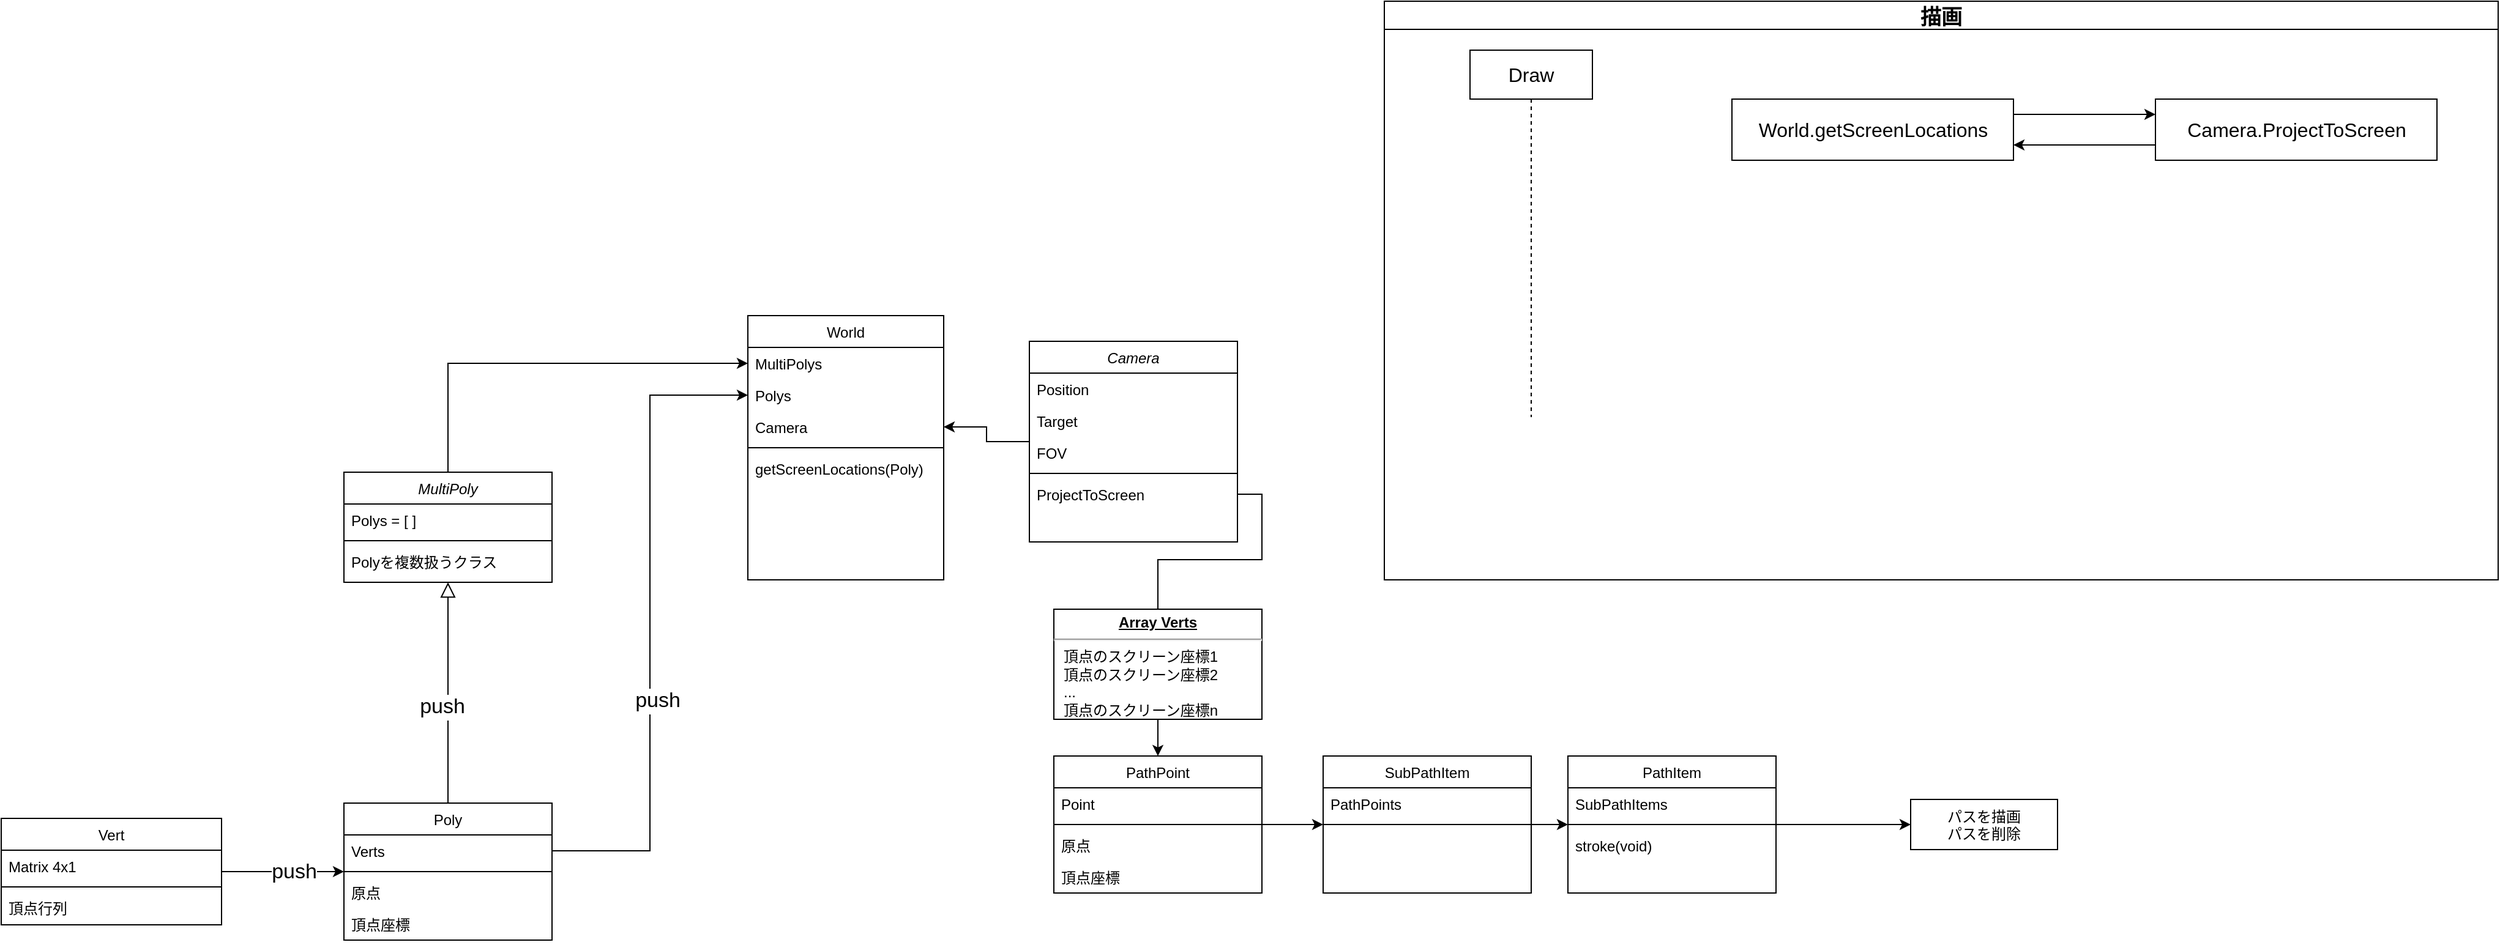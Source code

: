 <mxfile version="18.0.2" type="device"><diagram id="C5RBs43oDa-KdzZeNtuy" name="Page-1"><mxGraphModel dx="1778" dy="993" grid="1" gridSize="10" guides="1" tooltips="1" connect="1" arrows="1" fold="1" page="1" pageScale="1" pageWidth="827" pageHeight="1169" math="0" shadow="0"><root><mxCell id="WIyWlLk6GJQsqaUBKTNV-0"/><mxCell id="WIyWlLk6GJQsqaUBKTNV-1" parent="WIyWlLk6GJQsqaUBKTNV-0"/><mxCell id="6_cbF8BCBSdFCutBc42U-63" style="edgeStyle=orthogonalEdgeStyle;rounded=0;orthogonalLoop=1;jettySize=auto;html=1;fontSize=17;endArrow=classic;endFill=1;" edge="1" parent="WIyWlLk6GJQsqaUBKTNV-1" source="zkfFHV4jXpPFQw0GAbJ--0" target="zkfFHV4jXpPFQw0GAbJ--18"><mxGeometry relative="1" as="geometry"/></mxCell><mxCell id="zkfFHV4jXpPFQw0GAbJ--0" value="MultiPoly" style="swimlane;fontStyle=2;align=center;verticalAlign=top;childLayout=stackLayout;horizontal=1;startSize=26;horizontalStack=0;resizeParent=1;resizeLast=0;collapsible=1;marginBottom=0;rounded=0;shadow=0;strokeWidth=1;" parent="WIyWlLk6GJQsqaUBKTNV-1" vertex="1"><mxGeometry x="590" y="448" width="170" height="90" as="geometry"><mxRectangle x="220" y="120" width="160" height="26" as="alternateBounds"/></mxGeometry></mxCell><mxCell id="zkfFHV4jXpPFQw0GAbJ--1" value="Polys = [ ]" style="text;align=left;verticalAlign=top;spacingLeft=4;spacingRight=4;overflow=hidden;rotatable=0;points=[[0,0.5],[1,0.5]];portConstraint=eastwest;" parent="zkfFHV4jXpPFQw0GAbJ--0" vertex="1"><mxGeometry y="26" width="170" height="26" as="geometry"/></mxCell><mxCell id="zkfFHV4jXpPFQw0GAbJ--4" value="" style="line;html=1;strokeWidth=1;align=left;verticalAlign=middle;spacingTop=-1;spacingLeft=3;spacingRight=3;rotatable=0;labelPosition=right;points=[];portConstraint=eastwest;" parent="zkfFHV4jXpPFQw0GAbJ--0" vertex="1"><mxGeometry y="52" width="170" height="8" as="geometry"/></mxCell><mxCell id="6_cbF8BCBSdFCutBc42U-1" value="Polyを複数扱うクラス" style="text;align=left;verticalAlign=top;spacingLeft=4;spacingRight=4;overflow=hidden;rotatable=0;points=[[0,0.5],[1,0.5]];portConstraint=eastwest;rounded=0;shadow=0;html=0;" vertex="1" parent="zkfFHV4jXpPFQw0GAbJ--0"><mxGeometry y="60" width="170" height="26" as="geometry"/></mxCell><mxCell id="zkfFHV4jXpPFQw0GAbJ--13" value="Poly" style="swimlane;fontStyle=0;align=center;verticalAlign=top;childLayout=stackLayout;horizontal=1;startSize=26;horizontalStack=0;resizeParent=1;resizeLast=0;collapsible=1;marginBottom=0;rounded=0;shadow=0;strokeWidth=1;" parent="WIyWlLk6GJQsqaUBKTNV-1" vertex="1"><mxGeometry x="590" y="718.5" width="170" height="112" as="geometry"><mxRectangle x="340" y="380" width="170" height="26" as="alternateBounds"/></mxGeometry></mxCell><mxCell id="zkfFHV4jXpPFQw0GAbJ--14" value="Verts" style="text;align=left;verticalAlign=top;spacingLeft=4;spacingRight=4;overflow=hidden;rotatable=0;points=[[0,0.5],[1,0.5]];portConstraint=eastwest;" parent="zkfFHV4jXpPFQw0GAbJ--13" vertex="1"><mxGeometry y="26" width="170" height="26" as="geometry"/></mxCell><mxCell id="zkfFHV4jXpPFQw0GAbJ--15" value="" style="line;html=1;strokeWidth=1;align=left;verticalAlign=middle;spacingTop=-1;spacingLeft=3;spacingRight=3;rotatable=0;labelPosition=right;points=[];portConstraint=eastwest;" parent="zkfFHV4jXpPFQw0GAbJ--13" vertex="1"><mxGeometry y="52" width="170" height="8" as="geometry"/></mxCell><mxCell id="6_cbF8BCBSdFCutBc42U-4" value="原点" style="text;align=left;verticalAlign=top;spacingLeft=4;spacingRight=4;overflow=hidden;rotatable=0;points=[[0,0.5],[1,0.5]];portConstraint=eastwest;" vertex="1" parent="zkfFHV4jXpPFQw0GAbJ--13"><mxGeometry y="60" width="170" height="26" as="geometry"/></mxCell><mxCell id="6_cbF8BCBSdFCutBc42U-3" value="頂点座標" style="text;align=left;verticalAlign=top;spacingLeft=4;spacingRight=4;overflow=hidden;rotatable=0;points=[[0,0.5],[1,0.5]];portConstraint=eastwest;" vertex="1" parent="zkfFHV4jXpPFQw0GAbJ--13"><mxGeometry y="86" width="170" height="26" as="geometry"/></mxCell><mxCell id="zkfFHV4jXpPFQw0GAbJ--16" value="" style="endArrow=block;endSize=10;endFill=0;shadow=0;strokeWidth=1;rounded=0;edgeStyle=elbowEdgeStyle;elbow=vertical;" parent="WIyWlLk6GJQsqaUBKTNV-1" source="zkfFHV4jXpPFQw0GAbJ--13" target="zkfFHV4jXpPFQw0GAbJ--0" edge="1"><mxGeometry width="160" relative="1" as="geometry"><mxPoint x="480" y="681" as="sourcePoint"/><mxPoint x="580" y="579" as="targetPoint"/></mxGeometry></mxCell><mxCell id="6_cbF8BCBSdFCutBc42U-35" value="push" style="edgeLabel;html=1;align=center;verticalAlign=middle;resizable=0;points=[];fontSize=17;" vertex="1" connectable="0" parent="zkfFHV4jXpPFQw0GAbJ--16"><mxGeometry x="-0.119" y="5" relative="1" as="geometry"><mxPoint y="1" as="offset"/></mxGeometry></mxCell><mxCell id="zkfFHV4jXpPFQw0GAbJ--17" value="World" style="swimlane;fontStyle=0;align=center;verticalAlign=top;childLayout=stackLayout;horizontal=1;startSize=26;horizontalStack=0;resizeParent=1;resizeLast=0;collapsible=1;marginBottom=0;rounded=0;shadow=0;strokeWidth=1;" parent="WIyWlLk6GJQsqaUBKTNV-1" vertex="1"><mxGeometry x="920" y="320" width="160" height="216" as="geometry"><mxRectangle x="550" y="140" width="160" height="26" as="alternateBounds"/></mxGeometry></mxCell><mxCell id="zkfFHV4jXpPFQw0GAbJ--18" value="MultiPolys" style="text;align=left;verticalAlign=top;spacingLeft=4;spacingRight=4;overflow=hidden;rotatable=0;points=[[0,0.5],[1,0.5]];portConstraint=eastwest;" parent="zkfFHV4jXpPFQw0GAbJ--17" vertex="1"><mxGeometry y="26" width="160" height="26" as="geometry"/></mxCell><mxCell id="6_cbF8BCBSdFCutBc42U-64" value="Polys" style="text;align=left;verticalAlign=top;spacingLeft=4;spacingRight=4;overflow=hidden;rotatable=0;points=[[0,0.5],[1,0.5]];portConstraint=eastwest;" vertex="1" parent="zkfFHV4jXpPFQw0GAbJ--17"><mxGeometry y="52" width="160" height="26" as="geometry"/></mxCell><mxCell id="6_cbF8BCBSdFCutBc42U-60" value="Camera" style="text;align=left;verticalAlign=top;spacingLeft=4;spacingRight=4;overflow=hidden;rotatable=0;points=[[0,0.5],[1,0.5]];portConstraint=eastwest;" vertex="1" parent="zkfFHV4jXpPFQw0GAbJ--17"><mxGeometry y="78" width="160" height="26" as="geometry"/></mxCell><mxCell id="zkfFHV4jXpPFQw0GAbJ--23" value="" style="line;html=1;strokeWidth=1;align=left;verticalAlign=middle;spacingTop=-1;spacingLeft=3;spacingRight=3;rotatable=0;labelPosition=right;points=[];portConstraint=eastwest;" parent="zkfFHV4jXpPFQw0GAbJ--17" vertex="1"><mxGeometry y="104" width="160" height="8" as="geometry"/></mxCell><mxCell id="zkfFHV4jXpPFQw0GAbJ--25" value="getScreenLocations(Poly)" style="text;align=left;verticalAlign=top;spacingLeft=4;spacingRight=4;overflow=hidden;rotatable=0;points=[[0,0.5],[1,0.5]];portConstraint=eastwest;" parent="zkfFHV4jXpPFQw0GAbJ--17" vertex="1"><mxGeometry y="112" width="160" height="26" as="geometry"/></mxCell><mxCell id="6_cbF8BCBSdFCutBc42U-10" style="edgeStyle=orthogonalEdgeStyle;rounded=0;orthogonalLoop=1;jettySize=auto;html=1;" edge="1" parent="WIyWlLk6GJQsqaUBKTNV-1" source="6_cbF8BCBSdFCutBc42U-5" target="zkfFHV4jXpPFQw0GAbJ--13"><mxGeometry relative="1" as="geometry"/></mxCell><mxCell id="6_cbF8BCBSdFCutBc42U-11" value="push" style="edgeLabel;html=1;align=center;verticalAlign=middle;resizable=0;points=[];fontSize=17;" vertex="1" connectable="0" parent="6_cbF8BCBSdFCutBc42U-10"><mxGeometry x="0.18" relative="1" as="geometry"><mxPoint as="offset"/></mxGeometry></mxCell><mxCell id="6_cbF8BCBSdFCutBc42U-5" value="Vert" style="swimlane;fontStyle=0;align=center;verticalAlign=top;childLayout=stackLayout;horizontal=1;startSize=26;horizontalStack=0;resizeParent=1;resizeLast=0;collapsible=1;marginBottom=0;rounded=0;shadow=0;strokeWidth=1;" vertex="1" parent="WIyWlLk6GJQsqaUBKTNV-1"><mxGeometry x="310" y="731" width="180" height="87" as="geometry"><mxRectangle x="340" y="380" width="170" height="26" as="alternateBounds"/></mxGeometry></mxCell><mxCell id="6_cbF8BCBSdFCutBc42U-6" value="Matrix 4x1" style="text;align=left;verticalAlign=top;spacingLeft=4;spacingRight=4;overflow=hidden;rotatable=0;points=[[0,0.5],[1,0.5]];portConstraint=eastwest;" vertex="1" parent="6_cbF8BCBSdFCutBc42U-5"><mxGeometry y="26" width="180" height="26" as="geometry"/></mxCell><mxCell id="6_cbF8BCBSdFCutBc42U-7" value="" style="line;html=1;strokeWidth=1;align=left;verticalAlign=middle;spacingTop=-1;spacingLeft=3;spacingRight=3;rotatable=0;labelPosition=right;points=[];portConstraint=eastwest;" vertex="1" parent="6_cbF8BCBSdFCutBc42U-5"><mxGeometry y="52" width="180" height="8" as="geometry"/></mxCell><mxCell id="6_cbF8BCBSdFCutBc42U-9" value="頂点行列" style="text;align=left;verticalAlign=top;spacingLeft=4;spacingRight=4;overflow=hidden;rotatable=0;points=[[0,0.5],[1,0.5]];portConstraint=eastwest;" vertex="1" parent="6_cbF8BCBSdFCutBc42U-5"><mxGeometry y="60" width="180" height="26" as="geometry"/></mxCell><mxCell id="6_cbF8BCBSdFCutBc42U-62" style="edgeStyle=orthogonalEdgeStyle;rounded=0;orthogonalLoop=1;jettySize=auto;html=1;fontSize=17;endArrow=classic;endFill=1;" edge="1" parent="WIyWlLk6GJQsqaUBKTNV-1" source="6_cbF8BCBSdFCutBc42U-15" target="6_cbF8BCBSdFCutBc42U-60"><mxGeometry relative="1" as="geometry"/></mxCell><mxCell id="6_cbF8BCBSdFCutBc42U-15" value="Camera" style="swimlane;fontStyle=2;align=center;verticalAlign=top;childLayout=stackLayout;horizontal=1;startSize=26;horizontalStack=0;resizeParent=1;resizeLast=0;collapsible=1;marginBottom=0;rounded=0;shadow=0;strokeWidth=1;" vertex="1" parent="WIyWlLk6GJQsqaUBKTNV-1"><mxGeometry x="1150" y="341" width="170" height="164" as="geometry"><mxRectangle x="220" y="120" width="160" height="26" as="alternateBounds"/></mxGeometry></mxCell><mxCell id="6_cbF8BCBSdFCutBc42U-16" value="Position" style="text;align=left;verticalAlign=top;spacingLeft=4;spacingRight=4;overflow=hidden;rotatable=0;points=[[0,0.5],[1,0.5]];portConstraint=eastwest;" vertex="1" parent="6_cbF8BCBSdFCutBc42U-15"><mxGeometry y="26" width="170" height="26" as="geometry"/></mxCell><mxCell id="6_cbF8BCBSdFCutBc42U-19" value="Target" style="text;align=left;verticalAlign=top;spacingLeft=4;spacingRight=4;overflow=hidden;rotatable=0;points=[[0,0.5],[1,0.5]];portConstraint=eastwest;" vertex="1" parent="6_cbF8BCBSdFCutBc42U-15"><mxGeometry y="52" width="170" height="26" as="geometry"/></mxCell><mxCell id="6_cbF8BCBSdFCutBc42U-20" value="FOV" style="text;align=left;verticalAlign=top;spacingLeft=4;spacingRight=4;overflow=hidden;rotatable=0;points=[[0,0.5],[1,0.5]];portConstraint=eastwest;" vertex="1" parent="6_cbF8BCBSdFCutBc42U-15"><mxGeometry y="78" width="170" height="26" as="geometry"/></mxCell><mxCell id="6_cbF8BCBSdFCutBc42U-17" value="" style="line;html=1;strokeWidth=1;align=left;verticalAlign=middle;spacingTop=-1;spacingLeft=3;spacingRight=3;rotatable=0;labelPosition=right;points=[];portConstraint=eastwest;" vertex="1" parent="6_cbF8BCBSdFCutBc42U-15"><mxGeometry y="104" width="170" height="8" as="geometry"/></mxCell><mxCell id="6_cbF8BCBSdFCutBc42U-21" value="ProjectToScreen" style="text;align=left;verticalAlign=top;spacingLeft=4;spacingRight=4;overflow=hidden;rotatable=0;points=[[0,0.5],[1,0.5]];portConstraint=eastwest;" vertex="1" parent="6_cbF8BCBSdFCutBc42U-15"><mxGeometry y="112" width="170" height="26" as="geometry"/></mxCell><mxCell id="6_cbF8BCBSdFCutBc42U-68" style="edgeStyle=orthogonalEdgeStyle;rounded=0;orthogonalLoop=1;jettySize=auto;html=1;fontSize=17;endArrow=classic;endFill=1;" edge="1" parent="WIyWlLk6GJQsqaUBKTNV-1" source="6_cbF8BCBSdFCutBc42U-45" target="6_cbF8BCBSdFCutBc42U-54"><mxGeometry relative="1" as="geometry"/></mxCell><mxCell id="6_cbF8BCBSdFCutBc42U-45" value="PathPoint" style="swimlane;fontStyle=0;align=center;verticalAlign=top;childLayout=stackLayout;horizontal=1;startSize=26;horizontalStack=0;resizeParent=1;resizeLast=0;collapsible=1;marginBottom=0;rounded=0;shadow=0;strokeWidth=1;" vertex="1" parent="WIyWlLk6GJQsqaUBKTNV-1"><mxGeometry x="1170" y="680" width="170" height="112" as="geometry"><mxRectangle x="340" y="380" width="170" height="26" as="alternateBounds"/></mxGeometry></mxCell><mxCell id="6_cbF8BCBSdFCutBc42U-46" value="Point" style="text;align=left;verticalAlign=top;spacingLeft=4;spacingRight=4;overflow=hidden;rotatable=0;points=[[0,0.5],[1,0.5]];portConstraint=eastwest;" vertex="1" parent="6_cbF8BCBSdFCutBc42U-45"><mxGeometry y="26" width="170" height="26" as="geometry"/></mxCell><mxCell id="6_cbF8BCBSdFCutBc42U-47" value="" style="line;html=1;strokeWidth=1;align=left;verticalAlign=middle;spacingTop=-1;spacingLeft=3;spacingRight=3;rotatable=0;labelPosition=right;points=[];portConstraint=eastwest;" vertex="1" parent="6_cbF8BCBSdFCutBc42U-45"><mxGeometry y="52" width="170" height="8" as="geometry"/></mxCell><mxCell id="6_cbF8BCBSdFCutBc42U-48" value="原点" style="text;align=left;verticalAlign=top;spacingLeft=4;spacingRight=4;overflow=hidden;rotatable=0;points=[[0,0.5],[1,0.5]];portConstraint=eastwest;" vertex="1" parent="6_cbF8BCBSdFCutBc42U-45"><mxGeometry y="60" width="170" height="26" as="geometry"/></mxCell><mxCell id="6_cbF8BCBSdFCutBc42U-49" value="頂点座標" style="text;align=left;verticalAlign=top;spacingLeft=4;spacingRight=4;overflow=hidden;rotatable=0;points=[[0,0.5],[1,0.5]];portConstraint=eastwest;" vertex="1" parent="6_cbF8BCBSdFCutBc42U-45"><mxGeometry y="86" width="170" height="26" as="geometry"/></mxCell><mxCell id="6_cbF8BCBSdFCutBc42U-53" style="edgeStyle=orthogonalEdgeStyle;rounded=0;orthogonalLoop=1;jettySize=auto;html=1;entryX=0.5;entryY=0;entryDx=0;entryDy=0;fontSize=17;endArrow=classic;endFill=1;" edge="1" parent="WIyWlLk6GJQsqaUBKTNV-1" source="6_cbF8BCBSdFCutBc42U-50" target="6_cbF8BCBSdFCutBc42U-45"><mxGeometry relative="1" as="geometry"/></mxCell><mxCell id="6_cbF8BCBSdFCutBc42U-50" value="&lt;p style=&quot;margin:0px;margin-top:4px;text-align:center;text-decoration:underline;&quot;&gt;&lt;b&gt;Array Verts&lt;/b&gt;&lt;/p&gt;&lt;hr&gt;&lt;p style=&quot;margin:0px;margin-left:8px;&quot;&gt;頂点のスクリーン座標1&lt;/p&gt;&lt;p style=&quot;margin:0px;margin-left:8px;&quot;&gt;頂点のスクリーン座標2&lt;br&gt;&lt;/p&gt;&lt;p style=&quot;margin:0px;margin-left:8px;&quot;&gt;...&lt;/p&gt;&lt;p style=&quot;margin:0px;margin-left:8px;&quot;&gt;頂点のスクリーン座標n&lt;br&gt;&lt;/p&gt;" style="verticalAlign=top;align=left;overflow=fill;fontSize=12;fontFamily=Helvetica;html=1;" vertex="1" parent="WIyWlLk6GJQsqaUBKTNV-1"><mxGeometry x="1170" y="560" width="170" height="90" as="geometry"/></mxCell><mxCell id="6_cbF8BCBSdFCutBc42U-51" value="" style="edgeStyle=orthogonalEdgeStyle;rounded=0;orthogonalLoop=1;jettySize=auto;html=1;fontSize=17;endArrow=none;endFill=1;" edge="1" parent="WIyWlLk6GJQsqaUBKTNV-1" source="6_cbF8BCBSdFCutBc42U-21" target="6_cbF8BCBSdFCutBc42U-50"><mxGeometry relative="1" as="geometry"><mxPoint x="1250.0" y="630.0" as="targetPoint"/><mxPoint x="1220" y="500.947" as="sourcePoint"/></mxGeometry></mxCell><mxCell id="6_cbF8BCBSdFCutBc42U-74" style="edgeStyle=orthogonalEdgeStyle;rounded=0;orthogonalLoop=1;jettySize=auto;html=1;fontSize=17;endArrow=classic;endFill=1;" edge="1" parent="WIyWlLk6GJQsqaUBKTNV-1" source="6_cbF8BCBSdFCutBc42U-54" target="6_cbF8BCBSdFCutBc42U-69"><mxGeometry relative="1" as="geometry"/></mxCell><mxCell id="6_cbF8BCBSdFCutBc42U-54" value="SubPathItem" style="swimlane;fontStyle=0;align=center;verticalAlign=top;childLayout=stackLayout;horizontal=1;startSize=26;horizontalStack=0;resizeParent=1;resizeLast=0;collapsible=1;marginBottom=0;rounded=0;shadow=0;strokeWidth=1;" vertex="1" parent="WIyWlLk6GJQsqaUBKTNV-1"><mxGeometry x="1390" y="680" width="170" height="112" as="geometry"><mxRectangle x="340" y="380" width="170" height="26" as="alternateBounds"/></mxGeometry></mxCell><mxCell id="6_cbF8BCBSdFCutBc42U-55" value="PathPoints" style="text;align=left;verticalAlign=top;spacingLeft=4;spacingRight=4;overflow=hidden;rotatable=0;points=[[0,0.5],[1,0.5]];portConstraint=eastwest;" vertex="1" parent="6_cbF8BCBSdFCutBc42U-54"><mxGeometry y="26" width="170" height="26" as="geometry"/></mxCell><mxCell id="6_cbF8BCBSdFCutBc42U-56" value="" style="line;html=1;strokeWidth=1;align=left;verticalAlign=middle;spacingTop=-1;spacingLeft=3;spacingRight=3;rotatable=0;labelPosition=right;points=[];portConstraint=eastwest;" vertex="1" parent="6_cbF8BCBSdFCutBc42U-54"><mxGeometry y="52" width="170" height="8" as="geometry"/></mxCell><mxCell id="6_cbF8BCBSdFCutBc42U-65" style="edgeStyle=orthogonalEdgeStyle;rounded=0;orthogonalLoop=1;jettySize=auto;html=1;fontSize=17;endArrow=classic;endFill=1;" edge="1" parent="WIyWlLk6GJQsqaUBKTNV-1" source="zkfFHV4jXpPFQw0GAbJ--14" target="6_cbF8BCBSdFCutBc42U-64"><mxGeometry relative="1" as="geometry"/></mxCell><mxCell id="6_cbF8BCBSdFCutBc42U-66" value="push" style="edgeLabel;html=1;align=center;verticalAlign=middle;resizable=0;points=[];fontSize=17;" vertex="1" connectable="0" parent="6_cbF8BCBSdFCutBc42U-65"><mxGeometry x="-0.239" y="-6" relative="1" as="geometry"><mxPoint as="offset"/></mxGeometry></mxCell><mxCell id="6_cbF8BCBSdFCutBc42U-76" value="" style="edgeStyle=orthogonalEdgeStyle;rounded=0;orthogonalLoop=1;jettySize=auto;html=1;fontSize=17;endArrow=classic;endFill=1;" edge="1" parent="WIyWlLk6GJQsqaUBKTNV-1" source="6_cbF8BCBSdFCutBc42U-69" target="6_cbF8BCBSdFCutBc42U-75"><mxGeometry relative="1" as="geometry"/></mxCell><mxCell id="6_cbF8BCBSdFCutBc42U-69" value="PathItem" style="swimlane;fontStyle=0;align=center;verticalAlign=top;childLayout=stackLayout;horizontal=1;startSize=26;horizontalStack=0;resizeParent=1;resizeLast=0;collapsible=1;marginBottom=0;rounded=0;shadow=0;strokeWidth=1;" vertex="1" parent="WIyWlLk6GJQsqaUBKTNV-1"><mxGeometry x="1590" y="680" width="170" height="112" as="geometry"><mxRectangle x="340" y="380" width="170" height="26" as="alternateBounds"/></mxGeometry></mxCell><mxCell id="6_cbF8BCBSdFCutBc42U-70" value="SubPathItems" style="text;align=left;verticalAlign=top;spacingLeft=4;spacingRight=4;overflow=hidden;rotatable=0;points=[[0,0.5],[1,0.5]];portConstraint=eastwest;" vertex="1" parent="6_cbF8BCBSdFCutBc42U-69"><mxGeometry y="26" width="170" height="26" as="geometry"/></mxCell><mxCell id="6_cbF8BCBSdFCutBc42U-71" value="" style="line;html=1;strokeWidth=1;align=left;verticalAlign=middle;spacingTop=-1;spacingLeft=3;spacingRight=3;rotatable=0;labelPosition=right;points=[];portConstraint=eastwest;" vertex="1" parent="6_cbF8BCBSdFCutBc42U-69"><mxGeometry y="52" width="170" height="8" as="geometry"/></mxCell><mxCell id="6_cbF8BCBSdFCutBc42U-73" value="stroke(void)" style="text;align=left;verticalAlign=top;spacingLeft=4;spacingRight=4;overflow=hidden;rotatable=0;points=[[0,0.5],[1,0.5]];portConstraint=eastwest;" vertex="1" parent="6_cbF8BCBSdFCutBc42U-69"><mxGeometry y="60" width="170" height="26" as="geometry"/></mxCell><mxCell id="6_cbF8BCBSdFCutBc42U-75" value="パスを描画&lt;br&gt;パスを削除" style="whiteSpace=wrap;html=1;verticalAlign=top;fontStyle=0;startSize=26;rounded=0;shadow=0;strokeWidth=1;" vertex="1" parent="WIyWlLk6GJQsqaUBKTNV-1"><mxGeometry x="1870" y="715.5" width="120" height="41" as="geometry"/></mxCell><mxCell id="6_cbF8BCBSdFCutBc42U-109" value="描画" style="swimlane;fontSize=17;" vertex="1" parent="WIyWlLk6GJQsqaUBKTNV-1"><mxGeometry x="1440" y="63" width="910" height="473" as="geometry"/></mxCell><mxCell id="6_cbF8BCBSdFCutBc42U-123" style="edgeStyle=orthogonalEdgeStyle;rounded=0;orthogonalLoop=1;jettySize=auto;html=1;exitX=1;exitY=0.25;exitDx=0;exitDy=0;entryX=0;entryY=0.25;entryDx=0;entryDy=0;fontSize=16;endArrow=classic;endFill=1;" edge="1" parent="6_cbF8BCBSdFCutBc42U-109" source="6_cbF8BCBSdFCutBc42U-114" target="6_cbF8BCBSdFCutBc42U-119"><mxGeometry relative="1" as="geometry"/></mxCell><mxCell id="6_cbF8BCBSdFCutBc42U-114" value="&lt;font style=&quot;font-size: 16px;&quot;&gt;World.&lt;span style=&quot;text-align: left; font-size: 16px;&quot;&gt;getScreenLocations&lt;/span&gt;&lt;/font&gt;" style="html=1;fontSize=16;" vertex="1" parent="6_cbF8BCBSdFCutBc42U-109"><mxGeometry x="284" y="80" width="230" height="50" as="geometry"/></mxCell><mxCell id="6_cbF8BCBSdFCutBc42U-117" value="Draw" style="shape=umlLifeline;perimeter=lifelinePerimeter;whiteSpace=wrap;html=1;container=1;collapsible=0;recursiveResize=0;outlineConnect=0;fontSize=16;" vertex="1" parent="6_cbF8BCBSdFCutBc42U-109"><mxGeometry x="70" y="40" width="100" height="300" as="geometry"/></mxCell><mxCell id="6_cbF8BCBSdFCutBc42U-124" style="edgeStyle=orthogonalEdgeStyle;rounded=0;orthogonalLoop=1;jettySize=auto;html=1;exitX=0;exitY=0.75;exitDx=0;exitDy=0;entryX=1;entryY=0.75;entryDx=0;entryDy=0;fontSize=16;endArrow=classic;endFill=1;" edge="1" parent="6_cbF8BCBSdFCutBc42U-109" source="6_cbF8BCBSdFCutBc42U-119" target="6_cbF8BCBSdFCutBc42U-114"><mxGeometry relative="1" as="geometry"/></mxCell><mxCell id="6_cbF8BCBSdFCutBc42U-119" value="Camera.ProjectToScreen" style="html=1;fontSize=16;" vertex="1" parent="6_cbF8BCBSdFCutBc42U-109"><mxGeometry x="630" y="80" width="230" height="50" as="geometry"/></mxCell></root></mxGraphModel></diagram></mxfile>